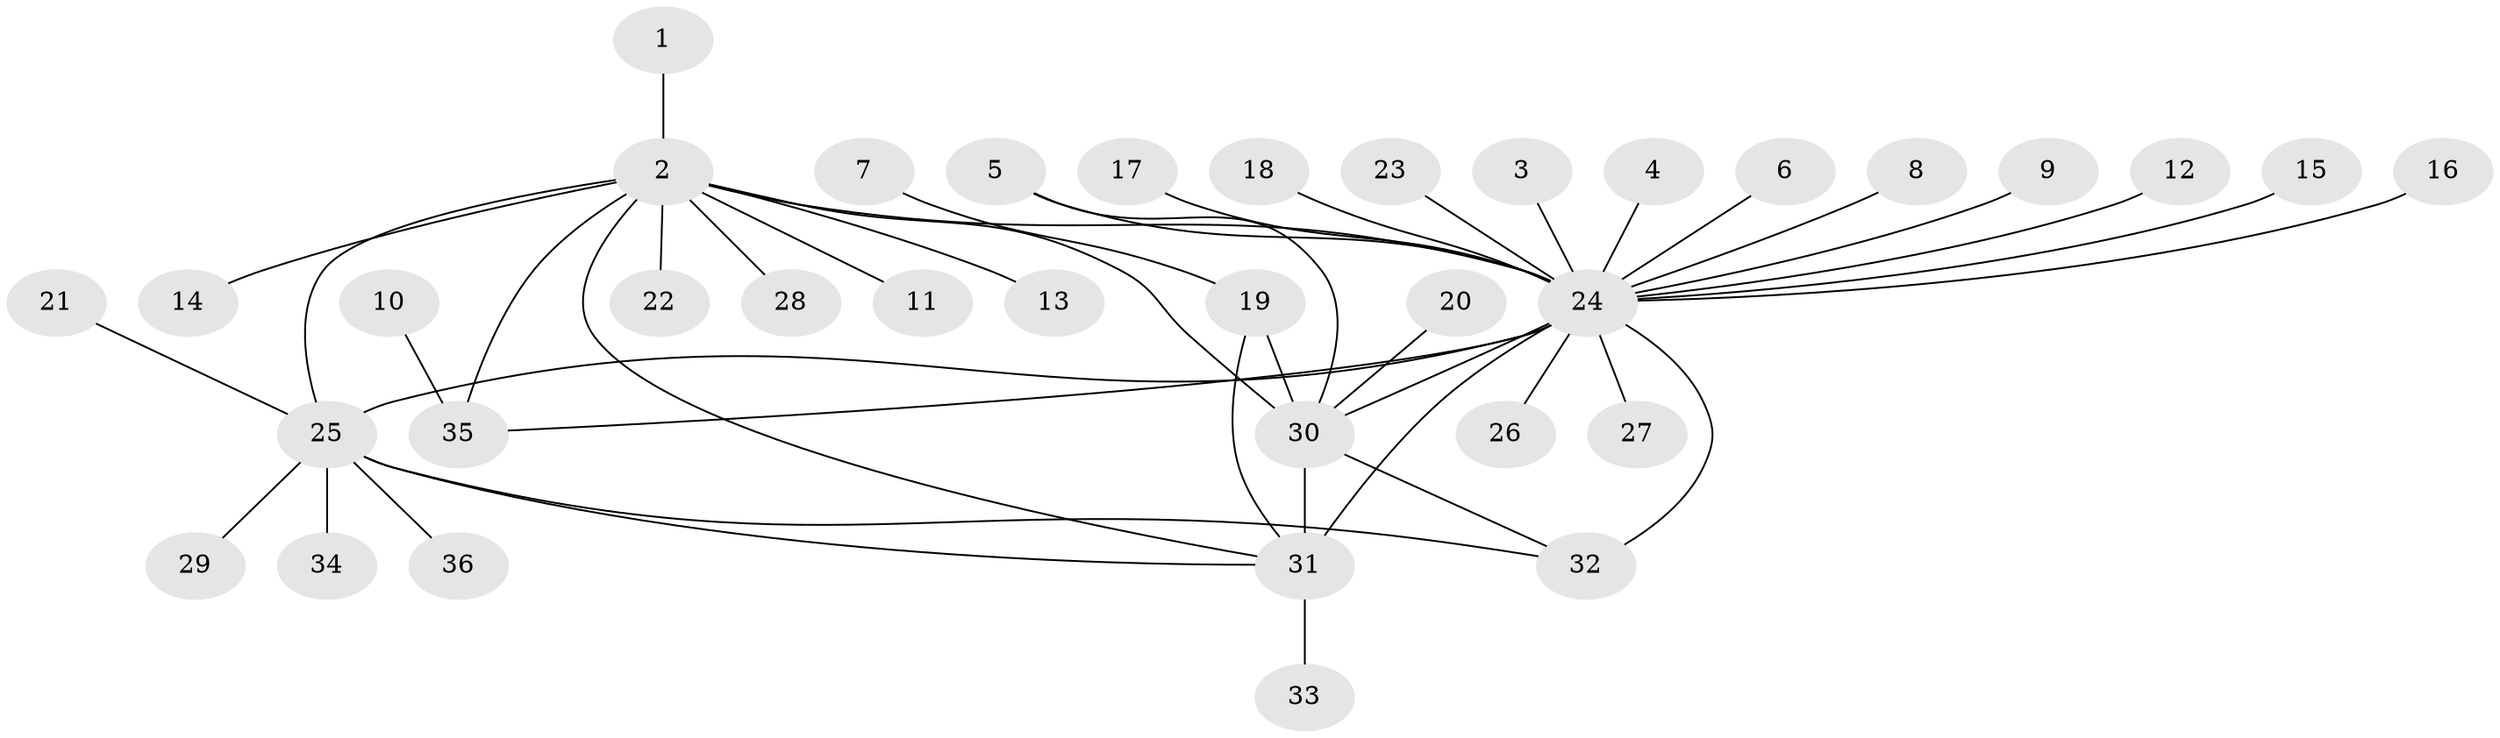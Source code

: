 // original degree distribution, {10: 0.013888888888888888, 9: 0.027777777777777776, 1: 0.5416666666666666, 14: 0.013888888888888888, 4: 0.041666666666666664, 5: 0.05555555555555555, 3: 0.05555555555555555, 12: 0.013888888888888888, 2: 0.19444444444444445, 7: 0.013888888888888888, 6: 0.027777777777777776}
// Generated by graph-tools (version 1.1) at 2025/49/03/09/25 03:49:46]
// undirected, 36 vertices, 45 edges
graph export_dot {
graph [start="1"]
  node [color=gray90,style=filled];
  1;
  2;
  3;
  4;
  5;
  6;
  7;
  8;
  9;
  10;
  11;
  12;
  13;
  14;
  15;
  16;
  17;
  18;
  19;
  20;
  21;
  22;
  23;
  24;
  25;
  26;
  27;
  28;
  29;
  30;
  31;
  32;
  33;
  34;
  35;
  36;
  1 -- 2 [weight=1.0];
  2 -- 11 [weight=1.0];
  2 -- 13 [weight=1.0];
  2 -- 14 [weight=1.0];
  2 -- 22 [weight=1.0];
  2 -- 24 [weight=1.0];
  2 -- 25 [weight=1.0];
  2 -- 28 [weight=1.0];
  2 -- 30 [weight=1.0];
  2 -- 31 [weight=1.0];
  2 -- 35 [weight=1.0];
  3 -- 24 [weight=1.0];
  4 -- 24 [weight=1.0];
  5 -- 24 [weight=1.0];
  5 -- 30 [weight=1.0];
  6 -- 24 [weight=1.0];
  7 -- 19 [weight=1.0];
  8 -- 24 [weight=1.0];
  9 -- 24 [weight=1.0];
  10 -- 35 [weight=1.0];
  12 -- 24 [weight=1.0];
  15 -- 24 [weight=1.0];
  16 -- 24 [weight=1.0];
  17 -- 24 [weight=1.0];
  18 -- 24 [weight=1.0];
  19 -- 30 [weight=1.0];
  19 -- 31 [weight=1.0];
  20 -- 30 [weight=1.0];
  21 -- 25 [weight=1.0];
  23 -- 24 [weight=1.0];
  24 -- 25 [weight=1.0];
  24 -- 26 [weight=1.0];
  24 -- 27 [weight=1.0];
  24 -- 30 [weight=1.0];
  24 -- 31 [weight=3.0];
  24 -- 32 [weight=2.0];
  24 -- 35 [weight=1.0];
  25 -- 29 [weight=1.0];
  25 -- 31 [weight=1.0];
  25 -- 32 [weight=1.0];
  25 -- 34 [weight=1.0];
  25 -- 36 [weight=1.0];
  30 -- 31 [weight=2.0];
  30 -- 32 [weight=1.0];
  31 -- 33 [weight=1.0];
}
